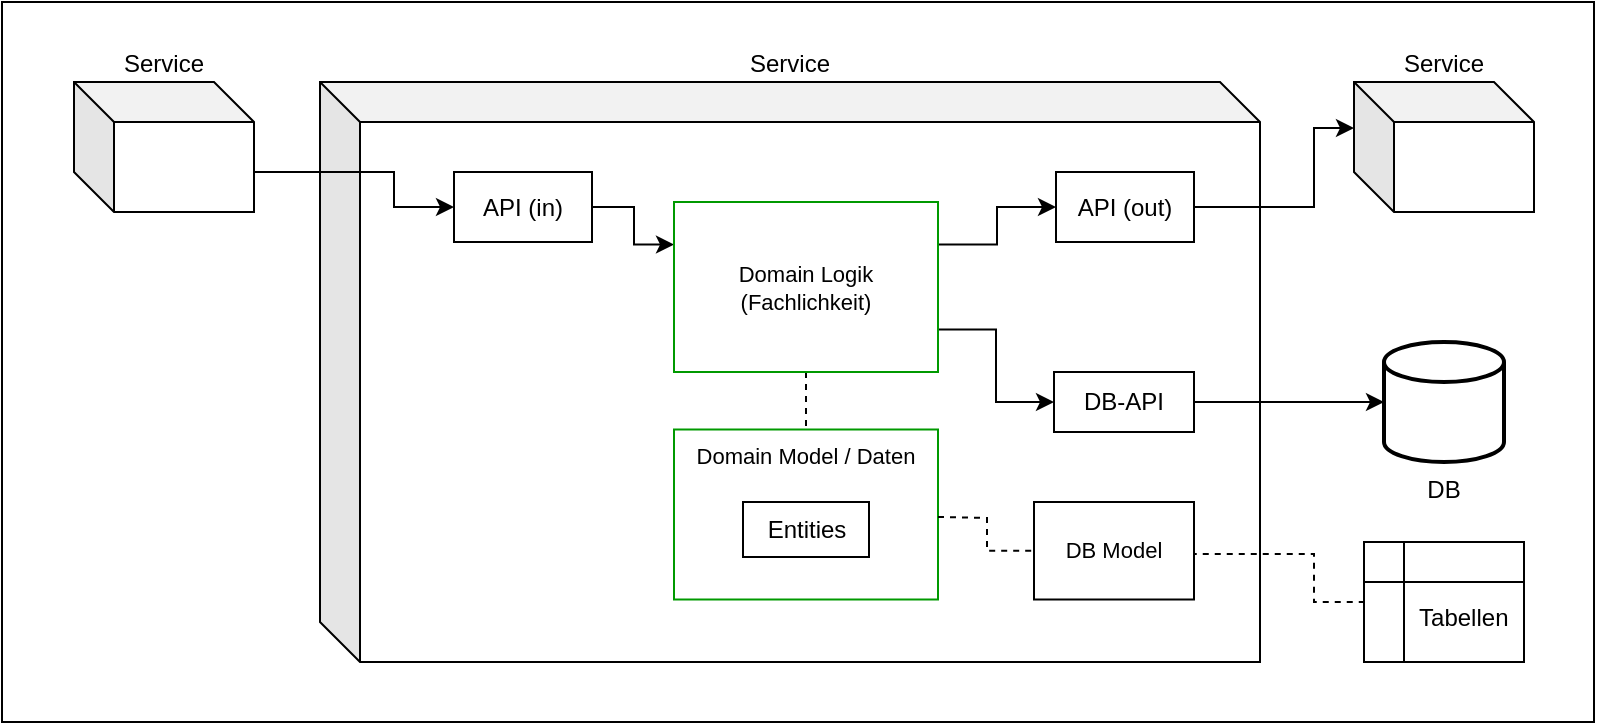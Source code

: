 <mxfile version="28.1.2">
  <diagram name="Seite-1" id="NrbdtOU8l5xmAe7ymhUr">
    <mxGraphModel dx="-243" dy="-394" grid="1" gridSize="10" guides="1" tooltips="1" connect="1" arrows="1" fold="1" page="1" pageScale="1" pageWidth="827" pageHeight="1169" math="0" shadow="0">
      <root>
        <mxCell id="0" />
        <mxCell id="1" parent="0" />
        <mxCell id="uPI_3GQZp_MenPqgiLJ3-1" value="" style="rounded=0;whiteSpace=wrap;html=1;" parent="1" vertex="1">
          <mxGeometry x="1654" y="1170" width="796" height="360" as="geometry" />
        </mxCell>
        <mxCell id="fnIPpPjLjX7mRF6TU0Pl-3" value="Service" style="shape=cube;whiteSpace=wrap;html=1;boundedLbl=1;backgroundOutline=1;darkOpacity=0.05;darkOpacity2=0.1;labelPosition=center;verticalLabelPosition=top;align=center;verticalAlign=bottom;" parent="1" vertex="1">
          <mxGeometry x="1813" y="1210" width="470" height="290" as="geometry" />
        </mxCell>
        <mxCell id="JSJluLfy8kdS1xy03axF-7" value="Domain Model / Daten" style="rounded=0;whiteSpace=wrap;html=1;fontFamily=Helvetica;fontSize=11;fontColor=default;labelBackgroundColor=default;strokeColor=#009900;verticalAlign=top;" parent="1" vertex="1">
          <mxGeometry x="1990" y="1383.75" width="132" height="85" as="geometry" />
        </mxCell>
        <mxCell id="kz5v8s6MkNj0OPbMKX4d-7" style="edgeStyle=orthogonalEdgeStyle;rounded=0;orthogonalLoop=1;jettySize=auto;html=1;exitX=1;exitY=0.5;exitDx=0;exitDy=0;entryX=0;entryY=0.25;entryDx=0;entryDy=0;" parent="1" source="fnIPpPjLjX7mRF6TU0Pl-5" target="4yH1UlQOnldO9_E6HWWy-1" edge="1">
          <mxGeometry relative="1" as="geometry">
            <Array as="points">
              <mxPoint x="1970" y="1273" />
              <mxPoint x="1970" y="1291" />
            </Array>
          </mxGeometry>
        </mxCell>
        <mxCell id="fnIPpPjLjX7mRF6TU0Pl-5" value="API (in)" style="rounded=0;whiteSpace=wrap;html=1;labelPosition=center;verticalLabelPosition=middle;align=center;verticalAlign=middle;strokeColor=light-dark(#000000,#FFFFFF);" parent="1" vertex="1">
          <mxGeometry x="1880" y="1255" width="69" height="35" as="geometry" />
        </mxCell>
        <mxCell id="fnIPpPjLjX7mRF6TU0Pl-6" value="API (out)" style="rounded=0;whiteSpace=wrap;html=1;labelPosition=center;verticalLabelPosition=middle;align=center;verticalAlign=middle;strokeColor=light-dark(#000000,#FFFFFF);" parent="1" vertex="1">
          <mxGeometry x="2181" y="1255" width="69" height="35" as="geometry" />
        </mxCell>
        <mxCell id="4yH1UlQOnldO9_E6HWWy-8" style="edgeStyle=orthogonalEdgeStyle;shape=connector;rounded=0;orthogonalLoop=1;jettySize=auto;html=1;exitX=1;exitY=0.5;exitDx=0;exitDy=0;strokeColor=default;align=center;verticalAlign=middle;fontFamily=Helvetica;fontSize=11;fontColor=default;labelBackgroundColor=default;endArrow=classic;endFill=1;" parent="1" source="fnIPpPjLjX7mRF6TU0Pl-10" target="fnIPpPjLjX7mRF6TU0Pl-12" edge="1">
          <mxGeometry relative="1" as="geometry" />
        </mxCell>
        <mxCell id="fnIPpPjLjX7mRF6TU0Pl-10" value="DB-API" style="rounded=0;whiteSpace=wrap;html=1;labelPosition=center;verticalLabelPosition=middle;align=center;verticalAlign=middle;strokeColor=light-dark(#000000,#FFFFFF);" parent="1" vertex="1">
          <mxGeometry x="2180" y="1355" width="70" height="30" as="geometry" />
        </mxCell>
        <mxCell id="fnIPpPjLjX7mRF6TU0Pl-11" value="Service" style="shape=cube;whiteSpace=wrap;html=1;boundedLbl=1;backgroundOutline=1;darkOpacity=0.05;darkOpacity2=0.1;labelPosition=center;verticalLabelPosition=top;align=center;verticalAlign=bottom;" parent="1" vertex="1">
          <mxGeometry x="2330" y="1210" width="90" height="65" as="geometry" />
        </mxCell>
        <mxCell id="fnIPpPjLjX7mRF6TU0Pl-12" value="DB" style="strokeWidth=2;html=1;shape=mxgraph.flowchart.database;whiteSpace=wrap;labelPosition=center;verticalLabelPosition=bottom;align=center;verticalAlign=top;" parent="1" vertex="1">
          <mxGeometry x="2345" y="1340" width="60" height="60" as="geometry" />
        </mxCell>
        <mxCell id="fnIPpPjLjX7mRF6TU0Pl-15" style="edgeStyle=orthogonalEdgeStyle;rounded=0;orthogonalLoop=1;jettySize=auto;html=1;exitX=0;exitY=0;exitDx=90;exitDy=45;exitPerimeter=0;entryX=0;entryY=0.5;entryDx=0;entryDy=0;" parent="1" source="fnIPpPjLjX7mRF6TU0Pl-16" target="fnIPpPjLjX7mRF6TU0Pl-5" edge="1">
          <mxGeometry relative="1" as="geometry">
            <Array as="points">
              <mxPoint x="1850" y="1255" />
              <mxPoint x="1850" y="1273" />
            </Array>
          </mxGeometry>
        </mxCell>
        <mxCell id="fnIPpPjLjX7mRF6TU0Pl-16" value="Service" style="shape=cube;whiteSpace=wrap;html=1;boundedLbl=1;backgroundOutline=1;darkOpacity=0.05;darkOpacity2=0.1;labelPosition=center;verticalLabelPosition=top;align=center;verticalAlign=bottom;" parent="1" vertex="1">
          <mxGeometry x="1690" y="1210" width="90" height="65" as="geometry" />
        </mxCell>
        <mxCell id="4yH1UlQOnldO9_E6HWWy-7" style="edgeStyle=orthogonalEdgeStyle;shape=connector;rounded=0;orthogonalLoop=1;jettySize=auto;html=1;exitX=1;exitY=0.75;exitDx=0;exitDy=0;entryX=0;entryY=0.5;entryDx=0;entryDy=0;strokeColor=default;align=center;verticalAlign=middle;fontFamily=Helvetica;fontSize=11;fontColor=default;labelBackgroundColor=default;endArrow=classic;endFill=1;" parent="1" source="4yH1UlQOnldO9_E6HWWy-1" target="fnIPpPjLjX7mRF6TU0Pl-10" edge="1">
          <mxGeometry relative="1" as="geometry" />
        </mxCell>
        <mxCell id="kz5v8s6MkNj0OPbMKX4d-8" style="edgeStyle=orthogonalEdgeStyle;rounded=0;orthogonalLoop=1;jettySize=auto;html=1;exitX=1;exitY=0.25;exitDx=0;exitDy=0;entryX=0;entryY=0.5;entryDx=0;entryDy=0;" parent="1" source="4yH1UlQOnldO9_E6HWWy-1" target="fnIPpPjLjX7mRF6TU0Pl-6" edge="1">
          <mxGeometry relative="1" as="geometry" />
        </mxCell>
        <mxCell id="GhiR53g5FAV1205S2vHE-1" style="edgeStyle=orthogonalEdgeStyle;rounded=0;orthogonalLoop=1;jettySize=auto;html=1;exitX=0.5;exitY=1;exitDx=0;exitDy=0;entryX=0.5;entryY=0;entryDx=0;entryDy=0;dashed=1;endArrow=none;endFill=0;" edge="1" parent="1" source="4yH1UlQOnldO9_E6HWWy-1" target="JSJluLfy8kdS1xy03axF-7">
          <mxGeometry relative="1" as="geometry" />
        </mxCell>
        <mxCell id="4yH1UlQOnldO9_E6HWWy-1" value="&lt;div&gt;Domain Logik&lt;/div&gt;&lt;div&gt;(&lt;span style=&quot;background-color: light-dark(#ffffff, var(--ge-dark-color, #121212)); color: light-dark(rgb(0, 0, 0), rgb(255, 255, 255));&quot;&gt;Fachlichkeit)&lt;/span&gt;&lt;/div&gt;" style="rounded=0;whiteSpace=wrap;html=1;fontFamily=Helvetica;fontSize=11;fontColor=default;labelBackgroundColor=default;strokeColor=#009900;" parent="1" vertex="1">
          <mxGeometry x="1990" y="1270" width="132" height="85" as="geometry" />
        </mxCell>
        <mxCell id="JSJluLfy8kdS1xy03axF-3" style="edgeStyle=orthogonalEdgeStyle;rounded=0;orthogonalLoop=1;jettySize=auto;html=1;exitX=1;exitY=0.5;exitDx=0;exitDy=0;endArrow=none;endFill=0;dashed=1;" parent="1" target="JSJluLfy8kdS1xy03axF-2" edge="1">
          <mxGeometry relative="1" as="geometry">
            <mxPoint x="2122" y="1427.5" as="sourcePoint" />
          </mxGeometry>
        </mxCell>
        <mxCell id="kz5v8s6MkNj0OPbMKX4d-10" value="Entities" style="rounded=0;whiteSpace=wrap;html=1;labelPosition=center;verticalLabelPosition=middle;align=center;verticalAlign=middle;strokeColor=light-dark(#000000,#009900);" parent="1" vertex="1">
          <mxGeometry x="2024.5" y="1420" width="63" height="27.5" as="geometry" />
        </mxCell>
        <mxCell id="JSJluLfy8kdS1xy03axF-1" value="&lt;div&gt;&lt;br&gt;&lt;/div&gt;&amp;nbsp; &amp;nbsp; &amp;nbsp; Tabellen" style="shape=internalStorage;whiteSpace=wrap;html=1;backgroundOutline=1;" parent="1" vertex="1">
          <mxGeometry x="2335" y="1440" width="80" height="60" as="geometry" />
        </mxCell>
        <mxCell id="JSJluLfy8kdS1xy03axF-4" style="edgeStyle=orthogonalEdgeStyle;rounded=0;orthogonalLoop=1;jettySize=auto;html=1;exitX=1;exitY=0.5;exitDx=0;exitDy=0;endArrow=none;endFill=0;dashed=1;" parent="1" source="JSJluLfy8kdS1xy03axF-2" target="JSJluLfy8kdS1xy03axF-1" edge="1">
          <mxGeometry relative="1" as="geometry">
            <Array as="points">
              <mxPoint x="2250" y="1446" />
              <mxPoint x="2310" y="1446" />
              <mxPoint x="2310" y="1470" />
            </Array>
          </mxGeometry>
        </mxCell>
        <mxCell id="JSJluLfy8kdS1xy03axF-2" value="DB Model" style="rounded=0;whiteSpace=wrap;html=1;fontFamily=Helvetica;fontSize=11;fontColor=default;labelBackgroundColor=default;verticalAlign=middle;" parent="1" vertex="1">
          <mxGeometry x="2170" y="1420" width="80" height="48.75" as="geometry" />
        </mxCell>
        <mxCell id="JSJluLfy8kdS1xy03axF-6" style="edgeStyle=orthogonalEdgeStyle;rounded=0;orthogonalLoop=1;jettySize=auto;html=1;exitX=1;exitY=0.5;exitDx=0;exitDy=0;entryX=0;entryY=0;entryDx=0;entryDy=22.5;entryPerimeter=0;" parent="1" source="fnIPpPjLjX7mRF6TU0Pl-6" target="fnIPpPjLjX7mRF6TU0Pl-11" edge="1">
          <mxGeometry relative="1" as="geometry">
            <Array as="points">
              <mxPoint x="2310" y="1273" />
              <mxPoint x="2310" y="1233" />
              <mxPoint x="2330" y="1233" />
            </Array>
          </mxGeometry>
        </mxCell>
      </root>
    </mxGraphModel>
  </diagram>
</mxfile>
